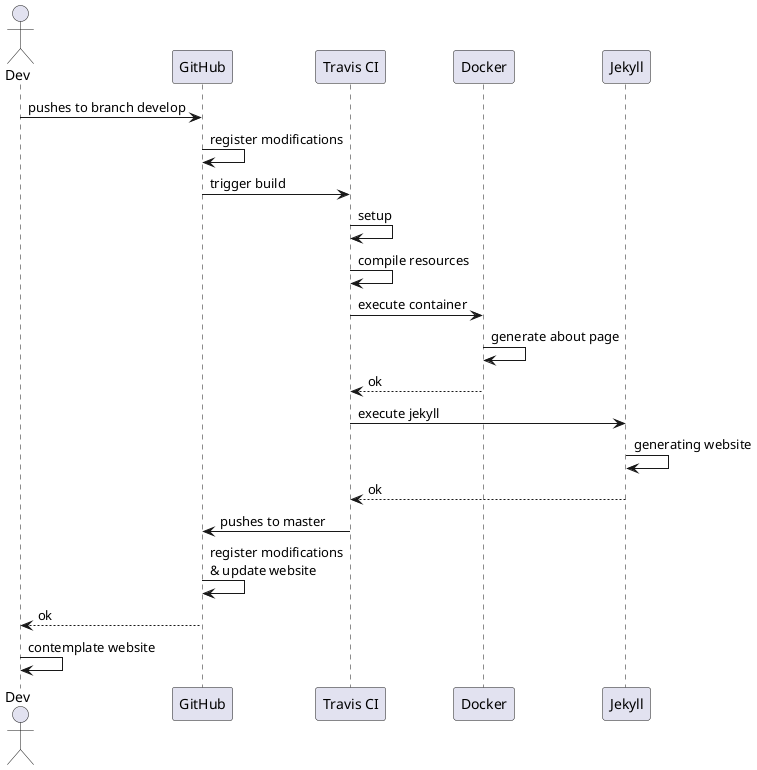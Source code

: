 @startuml

actor "Dev" as dev
participant "GitHub" as git
participant "Travis CI" as travis
participant "Docker" as docker
participant "Jekyll" as jekyll

dev     -> git      : pushes to branch develop
git     -> git      : register modifications
git     -> travis   : trigger build
travis  -> travis   : setup
travis  -> travis   : compile resources
travis  -> docker   : execute container
docker  -> docker   : generate about page
docker --> travis   : ok
travis  -> jekyll   : execute jekyll
jekyll  -> jekyll   : generating website
jekyll --> travis   : ok
travis  -> git      : pushes to master
git     -> git      : register modifications\n& update website
git    --> dev      : ok
dev     -> dev      : contemplate website

@enduml
